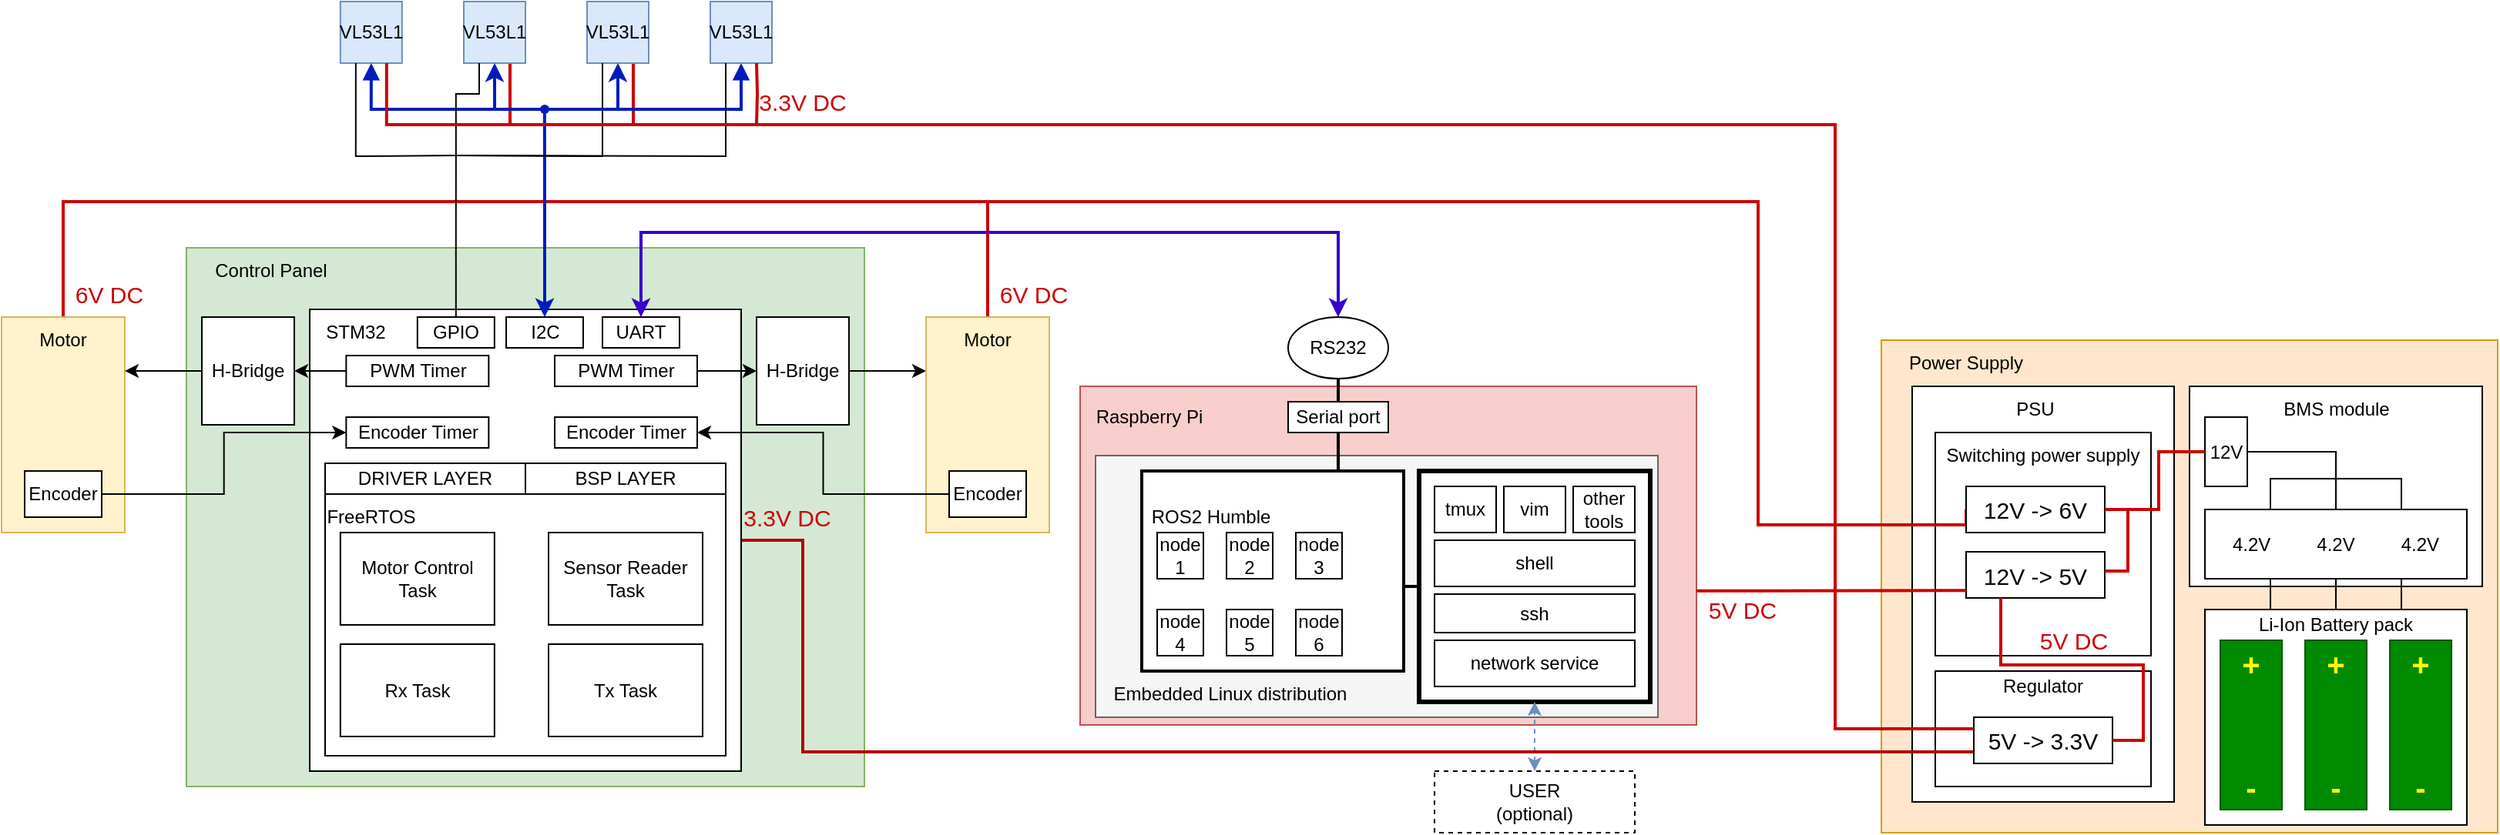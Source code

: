 <mxfile version="23.0.2" type="device">
  <diagram name="Page-1" id="SGn6chq6iAxZJJr8tdGZ">
    <mxGraphModel dx="1686" dy="1802" grid="1" gridSize="10" guides="1" tooltips="1" connect="1" arrows="1" fold="1" page="1" pageScale="1" pageWidth="850" pageHeight="1100" math="0" shadow="0">
      <root>
        <mxCell id="0" />
        <mxCell id="1" parent="0" />
        <mxCell id="R1_GSnmsNDCdXgzeVvZM-1" value="" style="rounded=0;whiteSpace=wrap;html=1;fillColor=#f8cecc;strokeColor=#b85450;" parent="1" vertex="1">
          <mxGeometry x="720" y="70" width="400" height="220" as="geometry" />
        </mxCell>
        <mxCell id="R1_GSnmsNDCdXgzeVvZM-2" value="" style="rounded=0;whiteSpace=wrap;html=1;fillColor=#d5e8d4;strokeColor=#82b366;" parent="1" vertex="1">
          <mxGeometry x="140" y="-20" width="440" height="350" as="geometry" />
        </mxCell>
        <mxCell id="R1_GSnmsNDCdXgzeVvZM-3" value="" style="rounded=0;whiteSpace=wrap;html=1;fillColor=#ffe6cc;strokeColor=#d79b00;" parent="1" vertex="1">
          <mxGeometry x="1240" y="40" width="400" height="320" as="geometry" />
        </mxCell>
        <mxCell id="R1_GSnmsNDCdXgzeVvZM-4" value="VL53L1" style="rounded=0;whiteSpace=wrap;html=1;fillColor=#dae8fc;strokeColor=#6c8ebf;" parent="1" vertex="1">
          <mxGeometry x="239.92" y="-180" width="40" height="40" as="geometry" />
        </mxCell>
        <mxCell id="9rShLjxgyNWWcATII16W-8" style="edgeStyle=orthogonalEdgeStyle;rounded=0;orthogonalLoop=1;jettySize=auto;html=1;exitX=0.75;exitY=1;exitDx=0;exitDy=0;endArrow=none;endFill=0;strokeWidth=2;strokeColor=#CC0000;" edge="1" parent="1" source="R1_GSnmsNDCdXgzeVvZM-5">
          <mxGeometry relative="1" as="geometry">
            <mxPoint x="350.04" y="-100" as="targetPoint" />
          </mxGeometry>
        </mxCell>
        <mxCell id="R1_GSnmsNDCdXgzeVvZM-5" value="VL53L1" style="rounded=0;whiteSpace=wrap;html=1;fillColor=#dae8fc;strokeColor=#6c8ebf;" parent="1" vertex="1">
          <mxGeometry x="320" y="-180" width="40" height="40" as="geometry" />
        </mxCell>
        <mxCell id="9rShLjxgyNWWcATII16W-9" style="edgeStyle=orthogonalEdgeStyle;rounded=0;orthogonalLoop=1;jettySize=auto;html=1;exitX=0.75;exitY=1;exitDx=0;exitDy=0;endArrow=none;endFill=0;strokeWidth=2;strokeColor=#CC0000;" edge="1" parent="1" source="R1_GSnmsNDCdXgzeVvZM-6">
          <mxGeometry relative="1" as="geometry">
            <mxPoint x="430.04" y="-100" as="targetPoint" />
          </mxGeometry>
        </mxCell>
        <mxCell id="R1_GSnmsNDCdXgzeVvZM-6" value="VL53L1" style="rounded=0;whiteSpace=wrap;html=1;fillColor=#dae8fc;strokeColor=#6c8ebf;" parent="1" vertex="1">
          <mxGeometry x="400" y="-180" width="40" height="40" as="geometry" />
        </mxCell>
        <mxCell id="R1_GSnmsNDCdXgzeVvZM-17" style="edgeStyle=orthogonalEdgeStyle;rounded=0;orthogonalLoop=1;jettySize=auto;html=1;startArrow=block;endArrow=none;endFill=0;fillColor=#0050ef;strokeColor=#001DBC;strokeWidth=2;exitX=0.5;exitY=1;exitDx=0;exitDy=0;" parent="1" source="R1_GSnmsNDCdXgzeVvZM-7" edge="1">
          <mxGeometry relative="1" as="geometry">
            <Array as="points">
              <mxPoint x="500" y="-110" />
            </Array>
            <mxPoint x="372.5" y="-110" as="targetPoint" />
          </mxGeometry>
        </mxCell>
        <mxCell id="R1_GSnmsNDCdXgzeVvZM-7" value="VL53L1" style="rounded=0;whiteSpace=wrap;html=1;fillColor=#dae8fc;strokeColor=#6c8ebf;" parent="1" vertex="1">
          <mxGeometry x="480" y="-180" width="40" height="40" as="geometry" />
        </mxCell>
        <mxCell id="9rShLjxgyNWWcATII16W-12" style="edgeStyle=orthogonalEdgeStyle;rounded=0;orthogonalLoop=1;jettySize=auto;html=1;strokeColor=#CC0000;strokeWidth=2;endArrow=none;endFill=0;" edge="1" parent="1" source="R1_GSnmsNDCdXgzeVvZM-9">
          <mxGeometry relative="1" as="geometry">
            <mxPoint x="660" y="-50" as="targetPoint" />
            <Array as="points">
              <mxPoint x="60" y="-50" />
            </Array>
          </mxGeometry>
        </mxCell>
        <mxCell id="R1_GSnmsNDCdXgzeVvZM-9" value="" style="rounded=0;whiteSpace=wrap;html=1;fillColor=#fff2cc;strokeColor=#d6b656;" parent="1" vertex="1">
          <mxGeometry x="20" y="25" width="80" height="140" as="geometry" />
        </mxCell>
        <mxCell id="R1_GSnmsNDCdXgzeVvZM-13" value="" style="edgeStyle=orthogonalEdgeStyle;rounded=0;orthogonalLoop=1;jettySize=auto;html=1;entryDx=0;entryDy=0;startArrow=block;endArrow=none;endFill=0;fillColor=#0050ef;strokeColor=#001DBC;strokeWidth=2;exitX=0.5;exitY=1;exitDx=0;exitDy=0;" parent="1" source="R1_GSnmsNDCdXgzeVvZM-4" target="oca4IXe1H1Pp9ThxxWZt-87" edge="1">
          <mxGeometry relative="1" as="geometry">
            <mxPoint x="252.5" y="-140" as="sourcePoint" />
            <mxPoint x="372.5" y="-110" as="targetPoint" />
            <Array as="points">
              <mxPoint x="260" y="-110" />
            </Array>
          </mxGeometry>
        </mxCell>
        <mxCell id="R1_GSnmsNDCdXgzeVvZM-43" value="Raspberry Pi" style="text;html=1;strokeColor=none;fillColor=none;align=center;verticalAlign=middle;whiteSpace=wrap;rounded=0;" parent="1" vertex="1">
          <mxGeometry x="720" y="75" width="90" height="30" as="geometry" />
        </mxCell>
        <mxCell id="R1_GSnmsNDCdXgzeVvZM-44" value="" style="rounded=0;whiteSpace=wrap;html=1;fillColor=#f5f5f5;strokeColor=#666666;fontColor=#333333;" parent="1" vertex="1">
          <mxGeometry x="730" y="115" width="365" height="170" as="geometry" />
        </mxCell>
        <mxCell id="R1_GSnmsNDCdXgzeVvZM-45" value="Embedded Linux distribution" style="text;html=1;strokeColor=none;fillColor=none;align=center;verticalAlign=middle;whiteSpace=wrap;rounded=0;" parent="1" vertex="1">
          <mxGeometry x="730" y="255" width="175" height="30" as="geometry" />
        </mxCell>
        <mxCell id="R1_GSnmsNDCdXgzeVvZM-59" style="edgeStyle=orthogonalEdgeStyle;rounded=0;orthogonalLoop=1;jettySize=auto;html=1;exitX=0.5;exitY=0;exitDx=0;exitDy=0;entryX=0.5;entryY=1;entryDx=0;entryDy=0;endArrow=none;endFill=0;strokeWidth=2;" parent="1" source="R1_GSnmsNDCdXgzeVvZM-46" target="R1_GSnmsNDCdXgzeVvZM-58" edge="1">
          <mxGeometry relative="1" as="geometry" />
        </mxCell>
        <mxCell id="R1_GSnmsNDCdXgzeVvZM-46" value="Serial port" style="rounded=0;whiteSpace=wrap;html=1;" parent="1" vertex="1">
          <mxGeometry x="855" y="80" width="65" height="20" as="geometry" />
        </mxCell>
        <mxCell id="R1_GSnmsNDCdXgzeVvZM-57" style="edgeStyle=orthogonalEdgeStyle;rounded=0;orthogonalLoop=1;jettySize=auto;html=1;exitX=0.75;exitY=0;exitDx=0;exitDy=0;entryX=0.5;entryY=1;entryDx=0;entryDy=0;startArrow=none;startFill=0;strokeWidth=2;endArrow=none;endFill=0;" parent="1" source="R1_GSnmsNDCdXgzeVvZM-47" target="R1_GSnmsNDCdXgzeVvZM-46" edge="1">
          <mxGeometry relative="1" as="geometry" />
        </mxCell>
        <mxCell id="R1_GSnmsNDCdXgzeVvZM-47" value="" style="rounded=0;whiteSpace=wrap;html=1;strokeWidth=2;" parent="1" vertex="1">
          <mxGeometry x="760" y="125" width="170" height="130" as="geometry" />
        </mxCell>
        <mxCell id="R1_GSnmsNDCdXgzeVvZM-49" value="ROS2 Humble" style="text;html=1;strokeColor=none;fillColor=none;align=center;verticalAlign=middle;whiteSpace=wrap;rounded=0;" parent="1" vertex="1">
          <mxGeometry x="760" y="140" width="90" height="30" as="geometry" />
        </mxCell>
        <mxCell id="R1_GSnmsNDCdXgzeVvZM-50" value="" style="rounded=0;whiteSpace=wrap;html=1;strokeWidth=3;" parent="1" vertex="1">
          <mxGeometry x="940" y="125" width="150" height="150" as="geometry" />
        </mxCell>
        <mxCell id="R1_GSnmsNDCdXgzeVvZM-51" value="network service" style="rounded=0;whiteSpace=wrap;html=1;" parent="1" vertex="1">
          <mxGeometry x="950" y="235" width="130" height="30" as="geometry" />
        </mxCell>
        <mxCell id="R1_GSnmsNDCdXgzeVvZM-52" value="ssh" style="rounded=0;whiteSpace=wrap;html=1;" parent="1" vertex="1">
          <mxGeometry x="950" y="205" width="130" height="25" as="geometry" />
        </mxCell>
        <mxCell id="R1_GSnmsNDCdXgzeVvZM-53" value="shell" style="rounded=0;whiteSpace=wrap;html=1;" parent="1" vertex="1">
          <mxGeometry x="950" y="170" width="130" height="30" as="geometry" />
        </mxCell>
        <mxCell id="R1_GSnmsNDCdXgzeVvZM-54" value="tmux" style="rounded=0;whiteSpace=wrap;html=1;" parent="1" vertex="1">
          <mxGeometry x="950" y="135" width="40" height="30" as="geometry" />
        </mxCell>
        <mxCell id="R1_GSnmsNDCdXgzeVvZM-58" value="RS232" style="ellipse;whiteSpace=wrap;html=1;" parent="1" vertex="1">
          <mxGeometry x="855" y="25" width="65" height="40" as="geometry" />
        </mxCell>
        <mxCell id="R1_GSnmsNDCdXgzeVvZM-60" value="vim" style="rounded=0;whiteSpace=wrap;html=1;" parent="1" vertex="1">
          <mxGeometry x="995" y="135" width="40" height="30" as="geometry" />
        </mxCell>
        <mxCell id="R1_GSnmsNDCdXgzeVvZM-61" value="other tools" style="rounded=0;whiteSpace=wrap;html=1;" parent="1" vertex="1">
          <mxGeometry x="1040" y="135" width="40" height="30" as="geometry" />
        </mxCell>
        <mxCell id="R1_GSnmsNDCdXgzeVvZM-62" style="edgeStyle=orthogonalEdgeStyle;rounded=0;orthogonalLoop=1;jettySize=auto;html=1;exitX=0;exitY=0.5;exitDx=0;exitDy=0;endArrow=none;endFill=0;strokeWidth=2;" parent="1" source="R1_GSnmsNDCdXgzeVvZM-50" edge="1">
          <mxGeometry relative="1" as="geometry">
            <mxPoint x="930" y="200" as="targetPoint" />
          </mxGeometry>
        </mxCell>
        <mxCell id="R1_GSnmsNDCdXgzeVvZM-63" value="node 1" style="rounded=0;whiteSpace=wrap;html=1;" parent="1" vertex="1">
          <mxGeometry x="770" y="165" width="30" height="30" as="geometry" />
        </mxCell>
        <mxCell id="R1_GSnmsNDCdXgzeVvZM-64" value="node 4" style="rounded=0;whiteSpace=wrap;html=1;" parent="1" vertex="1">
          <mxGeometry x="770" y="215" width="30" height="30" as="geometry" />
        </mxCell>
        <mxCell id="R1_GSnmsNDCdXgzeVvZM-65" value="node 2" style="rounded=0;whiteSpace=wrap;html=1;" parent="1" vertex="1">
          <mxGeometry x="815" y="165" width="30" height="30" as="geometry" />
        </mxCell>
        <mxCell id="R1_GSnmsNDCdXgzeVvZM-66" value="node 5" style="rounded=0;whiteSpace=wrap;html=1;" parent="1" vertex="1">
          <mxGeometry x="815" y="215" width="30" height="30" as="geometry" />
        </mxCell>
        <mxCell id="R1_GSnmsNDCdXgzeVvZM-67" value="node 3" style="rounded=0;whiteSpace=wrap;html=1;" parent="1" vertex="1">
          <mxGeometry x="860" y="165" width="30" height="30" as="geometry" />
        </mxCell>
        <mxCell id="R1_GSnmsNDCdXgzeVvZM-68" value="node 6" style="rounded=0;whiteSpace=wrap;html=1;" parent="1" vertex="1">
          <mxGeometry x="860" y="215" width="30" height="30" as="geometry" />
        </mxCell>
        <mxCell id="R1_GSnmsNDCdXgzeVvZM-71" style="edgeStyle=orthogonalEdgeStyle;rounded=0;orthogonalLoop=1;jettySize=auto;html=1;exitX=0.5;exitY=0;exitDx=0;exitDy=0;entryX=0.5;entryY=1;entryDx=0;entryDy=0;startArrow=classic;startFill=1;dashed=1;fillColor=#dae8fc;strokeColor=#6c8ebf;" parent="1" source="R1_GSnmsNDCdXgzeVvZM-70" target="R1_GSnmsNDCdXgzeVvZM-50" edge="1">
          <mxGeometry relative="1" as="geometry" />
        </mxCell>
        <mxCell id="R1_GSnmsNDCdXgzeVvZM-70" value="USER&lt;br&gt;(optional)" style="rounded=0;whiteSpace=wrap;html=1;dashed=1;" parent="1" vertex="1">
          <mxGeometry x="950" y="320" width="130" height="40" as="geometry" />
        </mxCell>
        <mxCell id="R1_GSnmsNDCdXgzeVvZM-72" value="&lt;font style=&quot;font-size: 15px;&quot; color=&quot;#cc0000&quot;&gt;5V DC&lt;/font&gt;" style="text;html=1;strokeColor=none;fillColor=none;align=center;verticalAlign=middle;whiteSpace=wrap;rounded=0;" parent="1" vertex="1">
          <mxGeometry x="1120" y="200" width="60" height="30" as="geometry" />
        </mxCell>
        <mxCell id="R1_GSnmsNDCdXgzeVvZM-73" value="" style="rounded=0;whiteSpace=wrap;html=1;" parent="1" vertex="1">
          <mxGeometry x="1260" y="70" width="170" height="270" as="geometry" />
        </mxCell>
        <mxCell id="R1_GSnmsNDCdXgzeVvZM-77" value="" style="rounded=0;whiteSpace=wrap;html=1;" parent="1" vertex="1">
          <mxGeometry x="1275" y="100" width="140" height="145" as="geometry" />
        </mxCell>
        <mxCell id="R1_GSnmsNDCdXgzeVvZM-78" value="PSU" style="text;html=1;strokeColor=none;fillColor=none;align=center;verticalAlign=middle;whiteSpace=wrap;rounded=0;" parent="1" vertex="1">
          <mxGeometry x="1310" y="70" width="60" height="30" as="geometry" />
        </mxCell>
        <mxCell id="R1_GSnmsNDCdXgzeVvZM-74" value="Switching power supply" style="text;html=1;strokeColor=none;fillColor=none;align=center;verticalAlign=middle;whiteSpace=wrap;rounded=0;" parent="1" vertex="1">
          <mxGeometry x="1275" y="100" width="140" height="30" as="geometry" />
        </mxCell>
        <mxCell id="9rShLjxgyNWWcATII16W-10" style="edgeStyle=orthogonalEdgeStyle;rounded=0;orthogonalLoop=1;jettySize=auto;html=1;exitX=0;exitY=0.5;exitDx=0;exitDy=0;entryX=0.5;entryY=0;entryDx=0;entryDy=0;strokeWidth=2;endArrow=none;endFill=0;strokeColor=#CC0000;" edge="1" parent="1" source="R1_GSnmsNDCdXgzeVvZM-75" target="oca4IXe1H1Pp9ThxxWZt-68">
          <mxGeometry relative="1" as="geometry">
            <Array as="points">
              <mxPoint x="1160" y="160" />
              <mxPoint x="1160" y="-50" />
              <mxPoint x="660" y="-50" />
            </Array>
          </mxGeometry>
        </mxCell>
        <mxCell id="R1_GSnmsNDCdXgzeVvZM-75" value="&lt;font style=&quot;font-size: 15px;&quot;&gt;12V -&amp;gt; 6V&lt;/font&gt;" style="rounded=0;whiteSpace=wrap;html=1;" parent="1" vertex="1">
          <mxGeometry x="1295" y="135" width="90" height="30" as="geometry" />
        </mxCell>
        <mxCell id="R1_GSnmsNDCdXgzeVvZM-76" value="&lt;font style=&quot;font-size: 15px;&quot;&gt;12V -&amp;gt; 5V&lt;/font&gt;" style="rounded=0;whiteSpace=wrap;html=1;" parent="1" vertex="1">
          <mxGeometry x="1295" y="177.5" width="90" height="30" as="geometry" />
        </mxCell>
        <mxCell id="R1_GSnmsNDCdXgzeVvZM-69" style="edgeStyle=orthogonalEdgeStyle;rounded=0;orthogonalLoop=1;jettySize=auto;html=1;entryX=0;entryY=0.5;entryDx=0;entryDy=0;strokeWidth=2;endArrow=none;endFill=0;fillColor=#e51400;strokeColor=#CC0000;exitX=1;exitY=0.604;exitDx=0;exitDy=0;exitPerimeter=0;" parent="1" source="R1_GSnmsNDCdXgzeVvZM-1" edge="1">
          <mxGeometry relative="1" as="geometry">
            <Array as="points">
              <mxPoint x="1140" y="203" />
            </Array>
            <mxPoint x="1140" y="210" as="sourcePoint" />
            <mxPoint x="1295.0" y="202.67" as="targetPoint" />
          </mxGeometry>
        </mxCell>
        <mxCell id="R1_GSnmsNDCdXgzeVvZM-79" value="" style="rounded=0;whiteSpace=wrap;html=1;" parent="1" vertex="1">
          <mxGeometry x="1450" y="215" width="170" height="140" as="geometry" />
        </mxCell>
        <mxCell id="R1_GSnmsNDCdXgzeVvZM-80" value="Li-Ion Battery pack" style="text;html=1;strokeColor=none;fillColor=none;align=center;verticalAlign=middle;whiteSpace=wrap;rounded=0;" parent="1" vertex="1">
          <mxGeometry x="1460" y="210" width="150" height="30" as="geometry" />
        </mxCell>
        <mxCell id="R1_GSnmsNDCdXgzeVvZM-81" value="" style="rounded=0;whiteSpace=wrap;html=1;fillColor=#008a00;fontColor=#ffffff;strokeColor=#005700;" parent="1" vertex="1">
          <mxGeometry x="1460" y="235" width="40" height="110" as="geometry" />
        </mxCell>
        <mxCell id="R1_GSnmsNDCdXgzeVvZM-82" value="" style="rounded=0;whiteSpace=wrap;html=1;fillColor=#008a00;fontColor=#ffffff;strokeColor=#005700;" parent="1" vertex="1">
          <mxGeometry x="1515" y="235" width="40" height="110" as="geometry" />
        </mxCell>
        <mxCell id="R1_GSnmsNDCdXgzeVvZM-83" value="" style="rounded=0;whiteSpace=wrap;html=1;fillColor=#008a00;fontColor=#ffffff;strokeColor=#005700;" parent="1" vertex="1">
          <mxGeometry x="1570" y="235" width="40" height="110" as="geometry" />
        </mxCell>
        <mxCell id="R1_GSnmsNDCdXgzeVvZM-84" value="&lt;font color=&quot;#ffff00&quot; size=&quot;1&quot; style=&quot;&quot;&gt;&lt;b style=&quot;font-size: 20px;&quot;&gt;+&lt;/b&gt;&lt;/font&gt;" style="text;html=1;strokeColor=none;fillColor=none;align=center;verticalAlign=middle;whiteSpace=wrap;rounded=0;" parent="1" vertex="1">
          <mxGeometry x="1450" y="235" width="60" height="30" as="geometry" />
        </mxCell>
        <mxCell id="R1_GSnmsNDCdXgzeVvZM-85" value="&lt;font color=&quot;#ffff00&quot; size=&quot;1&quot; style=&quot;&quot;&gt;&lt;b style=&quot;font-size: 20px;&quot;&gt;+&lt;/b&gt;&lt;/font&gt;" style="text;html=1;strokeColor=none;fillColor=none;align=center;verticalAlign=middle;whiteSpace=wrap;rounded=0;" parent="1" vertex="1">
          <mxGeometry x="1505" y="235" width="60" height="30" as="geometry" />
        </mxCell>
        <mxCell id="R1_GSnmsNDCdXgzeVvZM-86" value="&lt;font color=&quot;#ffff00&quot; size=&quot;1&quot; style=&quot;&quot;&gt;&lt;b style=&quot;font-size: 20px;&quot;&gt;+&lt;/b&gt;&lt;/font&gt;" style="text;html=1;strokeColor=none;fillColor=none;align=center;verticalAlign=middle;whiteSpace=wrap;rounded=0;" parent="1" vertex="1">
          <mxGeometry x="1560" y="235" width="60" height="30" as="geometry" />
        </mxCell>
        <mxCell id="R1_GSnmsNDCdXgzeVvZM-87" value="&lt;font color=&quot;#ffff00&quot; size=&quot;1&quot; style=&quot;&quot;&gt;&lt;b style=&quot;font-size: 20px;&quot;&gt;-&lt;/b&gt;&lt;/font&gt;" style="text;html=1;strokeColor=none;fillColor=none;align=center;verticalAlign=middle;whiteSpace=wrap;rounded=0;" parent="1" vertex="1">
          <mxGeometry x="1450" y="315" width="60" height="30" as="geometry" />
        </mxCell>
        <mxCell id="R1_GSnmsNDCdXgzeVvZM-88" value="&lt;font color=&quot;#ffff00&quot; size=&quot;1&quot; style=&quot;&quot;&gt;&lt;b style=&quot;font-size: 20px;&quot;&gt;-&lt;/b&gt;&lt;/font&gt;" style="text;html=1;strokeColor=none;fillColor=none;align=center;verticalAlign=middle;whiteSpace=wrap;rounded=0;" parent="1" vertex="1">
          <mxGeometry x="1505" y="315" width="60" height="30" as="geometry" />
        </mxCell>
        <mxCell id="R1_GSnmsNDCdXgzeVvZM-89" value="&lt;font color=&quot;#ffff00&quot; size=&quot;1&quot; style=&quot;&quot;&gt;&lt;b style=&quot;font-size: 20px;&quot;&gt;-&lt;/b&gt;&lt;/font&gt;" style="text;html=1;strokeColor=none;fillColor=none;align=center;verticalAlign=middle;whiteSpace=wrap;rounded=0;" parent="1" vertex="1">
          <mxGeometry x="1560" y="315" width="60" height="30" as="geometry" />
        </mxCell>
        <mxCell id="R1_GSnmsNDCdXgzeVvZM-90" value="" style="rounded=0;whiteSpace=wrap;html=1;" parent="1" vertex="1">
          <mxGeometry x="1440" y="70" width="190" height="130" as="geometry" />
        </mxCell>
        <mxCell id="R1_GSnmsNDCdXgzeVvZM-91" value="BMS module" style="text;html=1;strokeColor=none;fillColor=none;align=center;verticalAlign=middle;whiteSpace=wrap;rounded=0;" parent="1" vertex="1">
          <mxGeometry x="1492.5" y="70" width="85" height="30" as="geometry" />
        </mxCell>
        <mxCell id="R1_GSnmsNDCdXgzeVvZM-93" value="" style="rounded=0;whiteSpace=wrap;html=1;" parent="1" vertex="1">
          <mxGeometry x="1275" y="255" width="140" height="75" as="geometry" />
        </mxCell>
        <mxCell id="R1_GSnmsNDCdXgzeVvZM-94" value="Regulator" style="text;html=1;strokeColor=none;fillColor=none;align=center;verticalAlign=middle;whiteSpace=wrap;rounded=0;" parent="1" vertex="1">
          <mxGeometry x="1315" y="250" width="60" height="30" as="geometry" />
        </mxCell>
        <mxCell id="oca4IXe1H1Pp9ThxxWZt-90" style="edgeStyle=orthogonalEdgeStyle;rounded=0;orthogonalLoop=1;jettySize=auto;html=1;entryX=1;entryY=0.5;entryDx=0;entryDy=0;strokeWidth=2;endArrow=none;endFill=0;fillColor=#e51400;strokeColor=#B20000;exitX=0;exitY=0.75;exitDx=0;exitDy=0;" parent="1" source="R1_GSnmsNDCdXgzeVvZM-95" target="oca4IXe1H1Pp9ThxxWZt-28" edge="1">
          <mxGeometry relative="1" as="geometry">
            <mxPoint x="650" y="333" as="targetPoint" />
            <Array as="points">
              <mxPoint x="540" y="307" />
              <mxPoint x="540" y="170" />
            </Array>
          </mxGeometry>
        </mxCell>
        <mxCell id="9rShLjxgyNWWcATII16W-3" style="edgeStyle=orthogonalEdgeStyle;rounded=0;orthogonalLoop=1;jettySize=auto;html=1;exitDx=0;exitDy=0;entryX=0.75;entryY=1;entryDx=0;entryDy=0;strokeWidth=2;endArrow=none;endFill=0;strokeColor=#CC0000;" edge="1" parent="1" target="R1_GSnmsNDCdXgzeVvZM-7">
          <mxGeometry relative="1" as="geometry">
            <mxPoint x="510" y="-100" as="sourcePoint" />
            <Array as="points" />
          </mxGeometry>
        </mxCell>
        <mxCell id="R1_GSnmsNDCdXgzeVvZM-95" value="&lt;font style=&quot;font-size: 15px;&quot;&gt;5V -&amp;gt; 3.3V&lt;/font&gt;" style="rounded=0;whiteSpace=wrap;html=1;" parent="1" vertex="1">
          <mxGeometry x="1300" y="285" width="90" height="30" as="geometry" />
        </mxCell>
        <mxCell id="R1_GSnmsNDCdXgzeVvZM-96" style="edgeStyle=orthogonalEdgeStyle;rounded=0;orthogonalLoop=1;jettySize=auto;html=1;exitX=0.25;exitY=1;exitDx=0;exitDy=0;entryX=1;entryY=0.5;entryDx=0;entryDy=0;endArrow=none;endFill=0;strokeWidth=2;fillColor=#e51400;strokeColor=#CC0000;" parent="1" source="R1_GSnmsNDCdXgzeVvZM-76" target="R1_GSnmsNDCdXgzeVvZM-95" edge="1">
          <mxGeometry relative="1" as="geometry">
            <Array as="points">
              <mxPoint x="1317" y="251" />
              <mxPoint x="1410" y="251" />
              <mxPoint x="1410" y="300" />
            </Array>
          </mxGeometry>
        </mxCell>
        <mxCell id="R1_GSnmsNDCdXgzeVvZM-98" value="&lt;font style=&quot;font-size: 15px;&quot; color=&quot;#cc0000&quot;&gt;5V DC&lt;/font&gt;" style="text;html=1;strokeColor=none;fillColor=none;align=center;verticalAlign=middle;whiteSpace=wrap;rounded=0;" parent="1" vertex="1">
          <mxGeometry x="1335" y="220" width="60" height="30" as="geometry" />
        </mxCell>
        <mxCell id="R1_GSnmsNDCdXgzeVvZM-100" value="4.2V&amp;nbsp; &amp;nbsp; &amp;nbsp; &amp;nbsp; &amp;nbsp;4.2V&amp;nbsp; &amp;nbsp; &amp;nbsp; &amp;nbsp; &amp;nbsp;4.2V" style="rounded=0;whiteSpace=wrap;html=1;" parent="1" vertex="1">
          <mxGeometry x="1450" y="150" width="170" height="45" as="geometry" />
        </mxCell>
        <mxCell id="oca4IXe1H1Pp9ThxxWZt-2" value="12V" style="rounded=0;whiteSpace=wrap;html=1;" parent="1" vertex="1">
          <mxGeometry x="1450" y="90" width="27.5" height="45" as="geometry" />
        </mxCell>
        <mxCell id="R1_GSnmsNDCdXgzeVvZM-99" style="edgeStyle=orthogonalEdgeStyle;rounded=0;orthogonalLoop=1;jettySize=auto;html=1;exitDx=0;exitDy=0;entryX=1;entryY=0.5;entryDx=0;entryDy=0;fillColor=#fa6800;strokeColor=#CC0000;strokeWidth=2;endArrow=none;endFill=0;" parent="1" target="R1_GSnmsNDCdXgzeVvZM-75" edge="1">
          <mxGeometry relative="1" as="geometry">
            <Array as="points" />
            <mxPoint x="1410.0" y="150" as="sourcePoint" />
          </mxGeometry>
        </mxCell>
        <mxCell id="oca4IXe1H1Pp9ThxxWZt-13" style="edgeStyle=orthogonalEdgeStyle;rounded=0;orthogonalLoop=1;jettySize=auto;html=1;exitX=0.75;exitY=0;exitDx=0;exitDy=0;entryX=0.75;entryY=1;entryDx=0;entryDy=0;endArrow=none;endFill=0;" parent="1" source="R1_GSnmsNDCdXgzeVvZM-79" target="R1_GSnmsNDCdXgzeVvZM-100" edge="1">
          <mxGeometry relative="1" as="geometry" />
        </mxCell>
        <mxCell id="oca4IXe1H1Pp9ThxxWZt-12" style="edgeStyle=orthogonalEdgeStyle;rounded=0;orthogonalLoop=1;jettySize=auto;html=1;entryX=0.5;entryY=1;entryDx=0;entryDy=0;endArrow=none;endFill=0;" parent="1" source="R1_GSnmsNDCdXgzeVvZM-79" target="R1_GSnmsNDCdXgzeVvZM-100" edge="1">
          <mxGeometry relative="1" as="geometry" />
        </mxCell>
        <mxCell id="oca4IXe1H1Pp9ThxxWZt-11" style="edgeStyle=orthogonalEdgeStyle;rounded=0;orthogonalLoop=1;jettySize=auto;html=1;exitX=0.25;exitY=0;exitDx=0;exitDy=0;entryX=0.25;entryY=1;entryDx=0;entryDy=0;endArrow=none;endFill=0;" parent="1" source="R1_GSnmsNDCdXgzeVvZM-79" target="R1_GSnmsNDCdXgzeVvZM-100" edge="1">
          <mxGeometry relative="1" as="geometry" />
        </mxCell>
        <mxCell id="oca4IXe1H1Pp9ThxxWZt-15" value="" style="edgeStyle=orthogonalEdgeStyle;rounded=0;orthogonalLoop=1;jettySize=auto;html=1;exitX=0;exitY=0.5;exitDx=0;exitDy=0;entryDx=0;entryDy=0;fillColor=#fa6800;strokeColor=#CC0000;strokeWidth=2;endArrow=none;endFill=0;" parent="1" source="oca4IXe1H1Pp9ThxxWZt-2" edge="1">
          <mxGeometry relative="1" as="geometry">
            <mxPoint x="1453" y="128" as="sourcePoint" />
            <mxPoint x="1410.0" y="150" as="targetPoint" />
            <Array as="points">
              <mxPoint x="1420" y="113" />
              <mxPoint x="1420" y="150" />
            </Array>
          </mxGeometry>
        </mxCell>
        <mxCell id="oca4IXe1H1Pp9ThxxWZt-16" style="edgeStyle=orthogonalEdgeStyle;rounded=0;orthogonalLoop=1;jettySize=auto;html=1;fillColor=#e51400;strokeColor=#CC0000;strokeWidth=2;endArrow=none;endFill=0;" parent="1" edge="1">
          <mxGeometry relative="1" as="geometry">
            <Array as="points">
              <mxPoint x="1400" y="150" />
              <mxPoint x="1400" y="190" />
            </Array>
            <mxPoint x="1410.0" y="150" as="sourcePoint" />
            <mxPoint x="1385" y="190" as="targetPoint" />
          </mxGeometry>
        </mxCell>
        <mxCell id="oca4IXe1H1Pp9ThxxWZt-24" style="edgeStyle=orthogonalEdgeStyle;rounded=0;orthogonalLoop=1;jettySize=auto;html=1;entryX=1;entryY=0.5;entryDx=0;entryDy=0;endArrow=none;endFill=0;" parent="1" target="oca4IXe1H1Pp9ThxxWZt-2" edge="1">
          <mxGeometry relative="1" as="geometry">
            <Array as="points">
              <mxPoint x="1535" y="112" />
            </Array>
            <mxPoint x="1535.0" y="130" as="sourcePoint" />
          </mxGeometry>
        </mxCell>
        <mxCell id="oca4IXe1H1Pp9ThxxWZt-20" style="edgeStyle=orthogonalEdgeStyle;rounded=0;orthogonalLoop=1;jettySize=auto;html=1;exitX=0.25;exitY=0;exitDx=0;exitDy=0;entryX=-0.01;entryY=0.57;entryDx=0;entryDy=0;entryPerimeter=0;endArrow=none;endFill=0;" parent="1" source="R1_GSnmsNDCdXgzeVvZM-100" edge="1">
          <mxGeometry relative="1" as="geometry">
            <mxPoint x="1535.0" y="130" as="targetPoint" />
          </mxGeometry>
        </mxCell>
        <mxCell id="oca4IXe1H1Pp9ThxxWZt-22" style="edgeStyle=orthogonalEdgeStyle;rounded=0;orthogonalLoop=1;jettySize=auto;html=1;exitX=0.5;exitY=0;exitDx=0;exitDy=0;entryX=0.557;entryY=0.971;entryDx=0;entryDy=0;entryPerimeter=0;endArrow=none;endFill=0;" parent="1" source="R1_GSnmsNDCdXgzeVvZM-100" edge="1">
          <mxGeometry relative="1" as="geometry">
            <mxPoint x="1535.0" y="130" as="targetPoint" />
          </mxGeometry>
        </mxCell>
        <mxCell id="oca4IXe1H1Pp9ThxxWZt-23" style="edgeStyle=orthogonalEdgeStyle;rounded=0;orthogonalLoop=1;jettySize=auto;html=1;exitX=0.75;exitY=0;exitDx=0;exitDy=0;entryX=1.032;entryY=0.508;entryDx=0;entryDy=0;entryPerimeter=0;endArrow=none;endFill=0;" parent="1" source="R1_GSnmsNDCdXgzeVvZM-100" edge="1">
          <mxGeometry relative="1" as="geometry">
            <mxPoint x="1535.0" y="130" as="targetPoint" />
          </mxGeometry>
        </mxCell>
        <mxCell id="oca4IXe1H1Pp9ThxxWZt-27" value="Power Supply" style="text;html=1;strokeColor=none;fillColor=none;align=center;verticalAlign=middle;whiteSpace=wrap;rounded=0;" parent="1" vertex="1">
          <mxGeometry x="1240" y="40" width="110" height="30" as="geometry" />
        </mxCell>
        <mxCell id="oca4IXe1H1Pp9ThxxWZt-28" value="" style="rounded=0;whiteSpace=wrap;html=1;" parent="1" vertex="1">
          <mxGeometry x="220" y="20" width="280" height="300" as="geometry" />
        </mxCell>
        <mxCell id="oca4IXe1H1Pp9ThxxWZt-29" value="STM32" style="text;html=1;strokeColor=none;fillColor=none;align=center;verticalAlign=middle;whiteSpace=wrap;rounded=0;" parent="1" vertex="1">
          <mxGeometry x="220" y="20" width="60" height="30" as="geometry" />
        </mxCell>
        <mxCell id="oca4IXe1H1Pp9ThxxWZt-30" value="Motor" style="text;html=1;strokeColor=none;fillColor=none;align=center;verticalAlign=middle;whiteSpace=wrap;rounded=0;" parent="1" vertex="1">
          <mxGeometry x="30" y="25" width="60" height="30" as="geometry" />
        </mxCell>
        <mxCell id="oca4IXe1H1Pp9ThxxWZt-62" style="edgeStyle=orthogonalEdgeStyle;rounded=0;orthogonalLoop=1;jettySize=auto;html=1;entryX=0;entryY=0.5;entryDx=0;entryDy=0;endArrow=classic;endFill=1;" parent="1" source="oca4IXe1H1Pp9ThxxWZt-31" target="oca4IXe1H1Pp9ThxxWZt-59" edge="1">
          <mxGeometry relative="1" as="geometry" />
        </mxCell>
        <mxCell id="oca4IXe1H1Pp9ThxxWZt-31" value="Encoder" style="rounded=0;whiteSpace=wrap;html=1;" parent="1" vertex="1">
          <mxGeometry x="35" y="125" width="50" height="30" as="geometry" />
        </mxCell>
        <mxCell id="oca4IXe1H1Pp9ThxxWZt-72" style="edgeStyle=orthogonalEdgeStyle;rounded=0;orthogonalLoop=1;jettySize=auto;html=1;exitX=1;exitY=0.5;exitDx=0;exitDy=0;entryX=0;entryY=0.25;entryDx=0;entryDy=0;" parent="1" source="oca4IXe1H1Pp9ThxxWZt-32" target="oca4IXe1H1Pp9ThxxWZt-67" edge="1">
          <mxGeometry relative="1" as="geometry" />
        </mxCell>
        <mxCell id="oca4IXe1H1Pp9ThxxWZt-32" value="H-Bridge" style="rounded=0;whiteSpace=wrap;html=1;" parent="1" vertex="1">
          <mxGeometry x="510" y="25" width="60" height="70" as="geometry" />
        </mxCell>
        <mxCell id="oca4IXe1H1Pp9ThxxWZt-66" style="edgeStyle=orthogonalEdgeStyle;rounded=0;orthogonalLoop=1;jettySize=auto;html=1;entryX=1;entryY=0.25;entryDx=0;entryDy=0;" parent="1" source="oca4IXe1H1Pp9ThxxWZt-33" target="R1_GSnmsNDCdXgzeVvZM-9" edge="1">
          <mxGeometry relative="1" as="geometry" />
        </mxCell>
        <mxCell id="oca4IXe1H1Pp9ThxxWZt-33" value="H-Bridge" style="rounded=0;whiteSpace=wrap;html=1;" parent="1" vertex="1">
          <mxGeometry x="150" y="25" width="60" height="70" as="geometry" />
        </mxCell>
        <mxCell id="oca4IXe1H1Pp9ThxxWZt-35" value="Control Panel" style="text;html=1;strokeColor=none;fillColor=none;align=center;verticalAlign=middle;whiteSpace=wrap;rounded=0;" parent="1" vertex="1">
          <mxGeometry x="150" y="-20" width="90" height="30" as="geometry" />
        </mxCell>
        <mxCell id="oca4IXe1H1Pp9ThxxWZt-37" value="DRIVER LAYER" style="rounded=0;whiteSpace=wrap;html=1;" parent="1" vertex="1">
          <mxGeometry x="230" y="120" width="130" height="20" as="geometry" />
        </mxCell>
        <mxCell id="oca4IXe1H1Pp9ThxxWZt-38" value="BSP LAYER" style="rounded=0;whiteSpace=wrap;html=1;" parent="1" vertex="1">
          <mxGeometry x="360" y="120" width="130" height="20" as="geometry" />
        </mxCell>
        <mxCell id="oca4IXe1H1Pp9ThxxWZt-40" value="" style="edgeStyle=orthogonalEdgeStyle;rounded=0;orthogonalLoop=1;jettySize=auto;html=1;entryDx=0;entryDy=0;fillColor=#0050ef;strokeColor=#001DBC;strokeWidth=2;" parent="1" edge="1">
          <mxGeometry relative="1" as="geometry">
            <mxPoint x="372.5" y="-110" as="sourcePoint" />
            <mxPoint x="372.5" y="-110" as="targetPoint" />
          </mxGeometry>
        </mxCell>
        <mxCell id="oca4IXe1H1Pp9ThxxWZt-42" value="" style="rounded=0;whiteSpace=wrap;html=1;" parent="1" vertex="1">
          <mxGeometry x="230" y="140" width="260" height="170" as="geometry" />
        </mxCell>
        <mxCell id="oca4IXe1H1Pp9ThxxWZt-43" value="FreeRTOS" style="text;html=1;strokeColor=none;fillColor=none;align=center;verticalAlign=middle;whiteSpace=wrap;rounded=0;" parent="1" vertex="1">
          <mxGeometry x="230" y="140" width="60" height="30" as="geometry" />
        </mxCell>
        <mxCell id="oca4IXe1H1Pp9ThxxWZt-76" style="edgeStyle=orthogonalEdgeStyle;rounded=0;orthogonalLoop=1;jettySize=auto;html=1;exitX=0.5;exitY=0;exitDx=0;exitDy=0;entryX=0.5;entryY=0;entryDx=0;entryDy=0;startArrow=classic;startFill=1;fillColor=#6a00ff;strokeColor=#3700CC;strokeWidth=2;" parent="1" source="oca4IXe1H1Pp9ThxxWZt-45" target="R1_GSnmsNDCdXgzeVvZM-58" edge="1">
          <mxGeometry relative="1" as="geometry">
            <Array as="points">
              <mxPoint x="435" y="-30" />
              <mxPoint x="888" y="-30" />
            </Array>
          </mxGeometry>
        </mxCell>
        <mxCell id="oca4IXe1H1Pp9ThxxWZt-45" value="UART" style="rounded=0;whiteSpace=wrap;html=1;" parent="1" vertex="1">
          <mxGeometry x="410" y="25" width="50" height="20" as="geometry" />
        </mxCell>
        <mxCell id="oca4IXe1H1Pp9ThxxWZt-49" value="Motor Control Task" style="rounded=0;whiteSpace=wrap;html=1;" parent="1" vertex="1">
          <mxGeometry x="239.92" y="165" width="100" height="60" as="geometry" />
        </mxCell>
        <mxCell id="oca4IXe1H1Pp9ThxxWZt-50" value="Rx Task" style="rounded=0;whiteSpace=wrap;html=1;" parent="1" vertex="1">
          <mxGeometry x="239.92" y="237.5" width="100" height="60" as="geometry" />
        </mxCell>
        <mxCell id="oca4IXe1H1Pp9ThxxWZt-51" value="Tx Task" style="rounded=0;whiteSpace=wrap;html=1;" parent="1" vertex="1">
          <mxGeometry x="375" y="237.5" width="100" height="60" as="geometry" />
        </mxCell>
        <mxCell id="oca4IXe1H1Pp9ThxxWZt-52" value="Sensor Reader Task" style="rounded=0;whiteSpace=wrap;html=1;" parent="1" vertex="1">
          <mxGeometry x="375" y="165" width="100" height="60" as="geometry" />
        </mxCell>
        <mxCell id="oca4IXe1H1Pp9ThxxWZt-86" style="edgeStyle=orthogonalEdgeStyle;rounded=0;orthogonalLoop=1;jettySize=auto;html=1;exitX=0.5;exitY=0;exitDx=0;exitDy=0;fillColor=#0050ef;strokeColor=#001DBC;strokeWidth=2;endArrow=none;endFill=0;startArrow=classic;startFill=1;" parent="1" source="oca4IXe1H1Pp9ThxxWZt-57" edge="1">
          <mxGeometry relative="1" as="geometry">
            <mxPoint x="372.423" y="-110" as="targetPoint" />
          </mxGeometry>
        </mxCell>
        <mxCell id="oca4IXe1H1Pp9ThxxWZt-57" value="I2C" style="rounded=0;whiteSpace=wrap;html=1;" parent="1" vertex="1">
          <mxGeometry x="347.5" y="25" width="50" height="20" as="geometry" />
        </mxCell>
        <mxCell id="oca4IXe1H1Pp9ThxxWZt-73" style="edgeStyle=orthogonalEdgeStyle;rounded=0;orthogonalLoop=1;jettySize=auto;html=1;exitX=0;exitY=0.5;exitDx=0;exitDy=0;entryX=1;entryY=0.5;entryDx=0;entryDy=0;" parent="1" source="oca4IXe1H1Pp9ThxxWZt-58" target="oca4IXe1H1Pp9ThxxWZt-33" edge="1">
          <mxGeometry relative="1" as="geometry" />
        </mxCell>
        <mxCell id="oca4IXe1H1Pp9ThxxWZt-58" value="&lt;span style=&quot;font-weight: normal;&quot;&gt;PWM Timer&lt;/span&gt;" style="rounded=0;whiteSpace=wrap;html=1;fontStyle=1" parent="1" vertex="1">
          <mxGeometry x="243.67" y="50" width="92.5" height="20" as="geometry" />
        </mxCell>
        <mxCell id="oca4IXe1H1Pp9ThxxWZt-59" value="Encoder Timer" style="rounded=0;whiteSpace=wrap;html=1;" parent="1" vertex="1">
          <mxGeometry x="243.67" y="90" width="92.5" height="20" as="geometry" />
        </mxCell>
        <mxCell id="oca4IXe1H1Pp9ThxxWZt-74" style="edgeStyle=orthogonalEdgeStyle;rounded=0;orthogonalLoop=1;jettySize=auto;html=1;exitX=1;exitY=0.5;exitDx=0;exitDy=0;entryX=0;entryY=0.5;entryDx=0;entryDy=0;" parent="1" source="oca4IXe1H1Pp9ThxxWZt-60" target="oca4IXe1H1Pp9ThxxWZt-32" edge="1">
          <mxGeometry relative="1" as="geometry" />
        </mxCell>
        <mxCell id="oca4IXe1H1Pp9ThxxWZt-60" value="&lt;span style=&quot;font-weight: normal;&quot;&gt;PWM Timer&lt;/span&gt;" style="rounded=0;whiteSpace=wrap;html=1;fontStyle=1" parent="1" vertex="1">
          <mxGeometry x="379" y="50" width="92.5" height="20" as="geometry" />
        </mxCell>
        <mxCell id="oca4IXe1H1Pp9ThxxWZt-61" value="Encoder Timer" style="rounded=0;whiteSpace=wrap;html=1;" parent="1" vertex="1">
          <mxGeometry x="379" y="90" width="92.5" height="20" as="geometry" />
        </mxCell>
        <mxCell id="oca4IXe1H1Pp9ThxxWZt-67" value="" style="rounded=0;whiteSpace=wrap;html=1;fillColor=#fff2cc;strokeColor=#d6b656;" parent="1" vertex="1">
          <mxGeometry x="620" y="25" width="80" height="140" as="geometry" />
        </mxCell>
        <mxCell id="oca4IXe1H1Pp9ThxxWZt-68" value="Motor" style="text;html=1;strokeColor=none;fillColor=none;align=center;verticalAlign=middle;whiteSpace=wrap;rounded=0;" parent="1" vertex="1">
          <mxGeometry x="630" y="25" width="60" height="30" as="geometry" />
        </mxCell>
        <mxCell id="oca4IXe1H1Pp9ThxxWZt-71" style="edgeStyle=orthogonalEdgeStyle;rounded=0;orthogonalLoop=1;jettySize=auto;html=1;entryX=1;entryY=0.5;entryDx=0;entryDy=0;endArrow=classic;endFill=1;startArrow=none;startFill=0;" parent="1" source="oca4IXe1H1Pp9ThxxWZt-69" target="oca4IXe1H1Pp9ThxxWZt-61" edge="1">
          <mxGeometry relative="1" as="geometry" />
        </mxCell>
        <mxCell id="oca4IXe1H1Pp9ThxxWZt-69" value="Encoder" style="rounded=0;whiteSpace=wrap;html=1;" parent="1" vertex="1">
          <mxGeometry x="635" y="125" width="50" height="30" as="geometry" />
        </mxCell>
        <mxCell id="oca4IXe1H1Pp9ThxxWZt-80" style="edgeStyle=orthogonalEdgeStyle;rounded=0;orthogonalLoop=1;jettySize=auto;html=1;exitX=0.5;exitY=0;exitDx=0;exitDy=0;endArrow=none;endFill=0;" parent="1" source="oca4IXe1H1Pp9ThxxWZt-79" edge="1">
          <mxGeometry relative="1" as="geometry">
            <mxPoint x="314.923" y="-80.0" as="targetPoint" />
          </mxGeometry>
        </mxCell>
        <mxCell id="oca4IXe1H1Pp9ThxxWZt-79" value="GPIO" style="rounded=0;whiteSpace=wrap;html=1;" parent="1" vertex="1">
          <mxGeometry x="289.92" y="25" width="50" height="20" as="geometry" />
        </mxCell>
        <mxCell id="oca4IXe1H1Pp9ThxxWZt-82" style="edgeStyle=orthogonalEdgeStyle;rounded=0;orthogonalLoop=1;jettySize=auto;html=1;entryX=0.25;entryY=1;entryDx=0;entryDy=0;endArrow=none;endFill=0;" parent="1" target="R1_GSnmsNDCdXgzeVvZM-4" edge="1">
          <mxGeometry relative="1" as="geometry">
            <mxPoint x="314.923" y="-80.0" as="sourcePoint" />
          </mxGeometry>
        </mxCell>
        <mxCell id="oca4IXe1H1Pp9ThxxWZt-83" style="edgeStyle=orthogonalEdgeStyle;rounded=0;orthogonalLoop=1;jettySize=auto;html=1;entryX=0.25;entryY=1;entryDx=0;entryDy=0;endArrow=none;endFill=0;" parent="1" target="R1_GSnmsNDCdXgzeVvZM-5" edge="1">
          <mxGeometry relative="1" as="geometry">
            <mxPoint x="314.923" y="-80.0" as="sourcePoint" />
            <Array as="points">
              <mxPoint x="315" y="-120" />
              <mxPoint x="330" y="-120" />
            </Array>
          </mxGeometry>
        </mxCell>
        <mxCell id="oca4IXe1H1Pp9ThxxWZt-84" style="edgeStyle=orthogonalEdgeStyle;rounded=0;orthogonalLoop=1;jettySize=auto;html=1;entryX=0.25;entryY=1;entryDx=0;entryDy=0;endArrow=none;endFill=0;" parent="1" target="R1_GSnmsNDCdXgzeVvZM-6" edge="1">
          <mxGeometry relative="1" as="geometry">
            <mxPoint x="314.923" y="-80.0" as="sourcePoint" />
          </mxGeometry>
        </mxCell>
        <mxCell id="oca4IXe1H1Pp9ThxxWZt-85" style="edgeStyle=orthogonalEdgeStyle;rounded=0;orthogonalLoop=1;jettySize=auto;html=1;entryX=0.25;entryY=1;entryDx=0;entryDy=0;endArrow=none;endFill=0;" parent="1" target="R1_GSnmsNDCdXgzeVvZM-7" edge="1">
          <mxGeometry relative="1" as="geometry">
            <mxPoint x="314.923" y="-80.0" as="sourcePoint" />
          </mxGeometry>
        </mxCell>
        <mxCell id="oca4IXe1H1Pp9ThxxWZt-87" value="" style="shape=waypoint;sketch=0;fillStyle=solid;size=6;pointerEvents=1;points=[];fillColor=#0050ef;resizable=0;rotatable=0;perimeter=centerPerimeter;snapToPoint=1;fontColor=#ffffff;strokeColor=#001DBC;" parent="1" vertex="1">
          <mxGeometry x="362.5" y="-120" width="20" height="20" as="geometry" />
        </mxCell>
        <mxCell id="oca4IXe1H1Pp9ThxxWZt-88" style="edgeStyle=orthogonalEdgeStyle;rounded=0;orthogonalLoop=1;jettySize=auto;html=1;entryX=-0.042;entryY=0.498;entryDx=0;entryDy=0;entryPerimeter=0;exitX=0.5;exitY=1;exitDx=0;exitDy=0;fillColor=#0050ef;strokeColor=#001DBC;endArrow=none;endFill=0;strokeWidth=2;startArrow=classic;startFill=1;" parent="1" source="R1_GSnmsNDCdXgzeVvZM-5" target="oca4IXe1H1Pp9ThxxWZt-87" edge="1">
          <mxGeometry relative="1" as="geometry">
            <Array as="points">
              <mxPoint x="340" y="-110" />
            </Array>
          </mxGeometry>
        </mxCell>
        <mxCell id="oca4IXe1H1Pp9ThxxWZt-89" style="edgeStyle=orthogonalEdgeStyle;rounded=0;orthogonalLoop=1;jettySize=auto;html=1;exitX=0.5;exitY=1;exitDx=0;exitDy=0;entryX=1.073;entryY=0.527;entryDx=0;entryDy=0;entryPerimeter=0;strokeWidth=2;endArrow=none;endFill=0;fillColor=#0050ef;strokeColor=#001DBC;startArrow=classic;startFill=1;" parent="1" source="R1_GSnmsNDCdXgzeVvZM-6" target="oca4IXe1H1Pp9ThxxWZt-87" edge="1">
          <mxGeometry relative="1" as="geometry">
            <Array as="points">
              <mxPoint x="420" y="-110" />
            </Array>
          </mxGeometry>
        </mxCell>
        <mxCell id="9rShLjxgyNWWcATII16W-5" value="" style="edgeStyle=orthogonalEdgeStyle;rounded=0;orthogonalLoop=1;jettySize=auto;html=1;exitX=0;exitY=0.25;exitDx=0;exitDy=0;entryDx=0;entryDy=0;strokeWidth=2;endArrow=none;endFill=0;strokeColor=#CC0000;" edge="1" parent="1" source="R1_GSnmsNDCdXgzeVvZM-95">
          <mxGeometry relative="1" as="geometry">
            <mxPoint x="1300" y="303" as="sourcePoint" />
            <mxPoint x="510" y="-100" as="targetPoint" />
            <Array as="points">
              <mxPoint x="1210" y="293" />
              <mxPoint x="1210" y="-100" />
            </Array>
          </mxGeometry>
        </mxCell>
        <mxCell id="9rShLjxgyNWWcATII16W-7" style="edgeStyle=orthogonalEdgeStyle;rounded=0;orthogonalLoop=1;jettySize=auto;html=1;exitX=0.75;exitY=1;exitDx=0;exitDy=0;entryX=-0.015;entryY=0.485;entryDx=0;entryDy=0;entryPerimeter=0;endArrow=none;endFill=0;strokeWidth=2;strokeColor=#CC0000;" edge="1" parent="1" source="R1_GSnmsNDCdXgzeVvZM-4">
          <mxGeometry relative="1" as="geometry">
            <mxPoint x="510" y="-100" as="targetPoint" />
            <Array as="points">
              <mxPoint x="270" y="-100" />
            </Array>
          </mxGeometry>
        </mxCell>
        <mxCell id="9rShLjxgyNWWcATII16W-13" value="&lt;font style=&quot;font-size: 15px;&quot; color=&quot;#cc0000&quot;&gt;6V DC&lt;/font&gt;" style="text;html=1;strokeColor=none;fillColor=none;align=center;verticalAlign=middle;whiteSpace=wrap;rounded=0;" vertex="1" parent="1">
          <mxGeometry x="660" y="-5" width="60" height="30" as="geometry" />
        </mxCell>
        <mxCell id="9rShLjxgyNWWcATII16W-15" value="&lt;font style=&quot;font-size: 15px;&quot; color=&quot;#cc0000&quot;&gt;3.3V DC&lt;/font&gt;" style="text;html=1;strokeColor=none;fillColor=none;align=center;verticalAlign=middle;whiteSpace=wrap;rounded=0;" vertex="1" parent="1">
          <mxGeometry x="500" y="140" width="60" height="30" as="geometry" />
        </mxCell>
        <mxCell id="9rShLjxgyNWWcATII16W-16" value="&lt;font style=&quot;font-size: 15px;&quot; color=&quot;#cc0000&quot;&gt;3.3V DC&lt;/font&gt;" style="text;html=1;strokeColor=none;fillColor=none;align=center;verticalAlign=middle;whiteSpace=wrap;rounded=0;" vertex="1" parent="1">
          <mxGeometry x="510" y="-130" width="60" height="30" as="geometry" />
        </mxCell>
        <mxCell id="9rShLjxgyNWWcATII16W-17" value="&lt;font style=&quot;font-size: 15px;&quot; color=&quot;#cc0000&quot;&gt;6V DC&lt;/font&gt;" style="text;html=1;strokeColor=none;fillColor=none;align=center;verticalAlign=middle;whiteSpace=wrap;rounded=0;" vertex="1" parent="1">
          <mxGeometry x="60" y="-5" width="60" height="30" as="geometry" />
        </mxCell>
      </root>
    </mxGraphModel>
  </diagram>
</mxfile>
